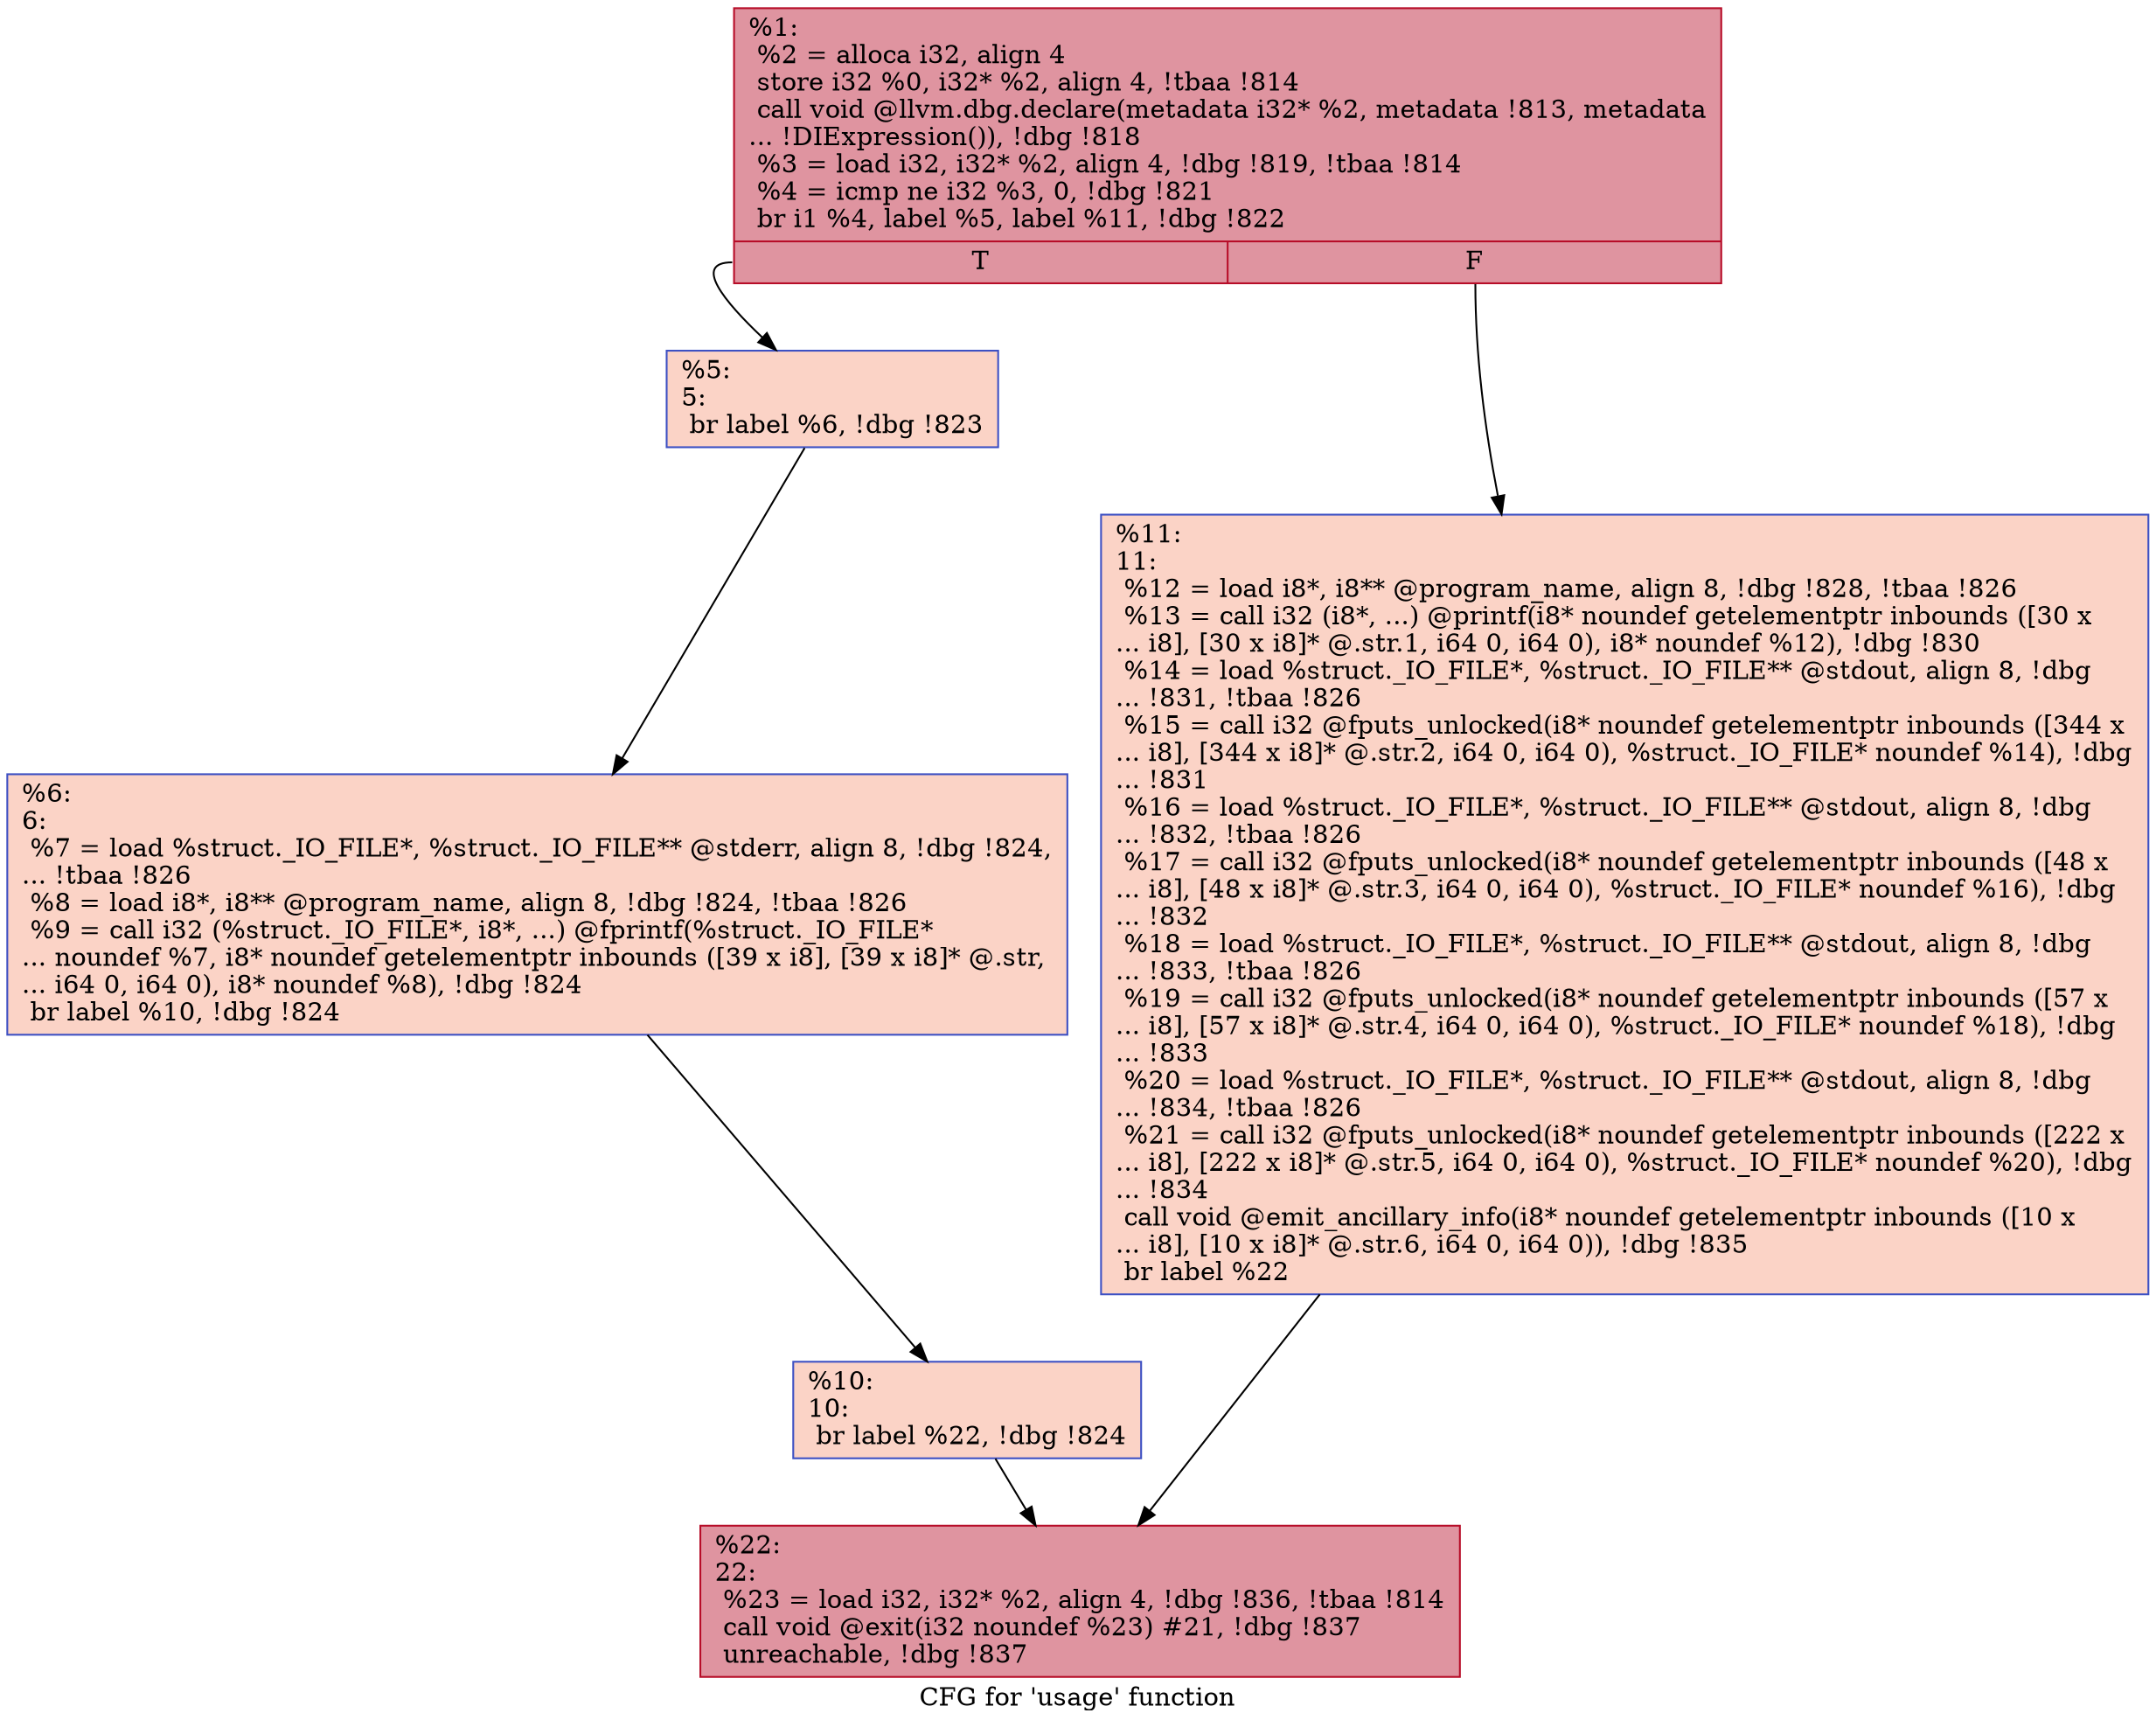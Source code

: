 digraph "CFG for 'usage' function" {
	label="CFG for 'usage' function";

	Node0x2309200 [shape=record,color="#b70d28ff", style=filled, fillcolor="#b70d2870",label="{%1:\l  %2 = alloca i32, align 4\l  store i32 %0, i32* %2, align 4, !tbaa !814\l  call void @llvm.dbg.declare(metadata i32* %2, metadata !813, metadata\l... !DIExpression()), !dbg !818\l  %3 = load i32, i32* %2, align 4, !dbg !819, !tbaa !814\l  %4 = icmp ne i32 %3, 0, !dbg !821\l  br i1 %4, label %5, label %11, !dbg !822\l|{<s0>T|<s1>F}}"];
	Node0x2309200:s0 -> Node0x2313140;
	Node0x2309200:s1 -> Node0x2313230;
	Node0x2313140 [shape=record,color="#3d50c3ff", style=filled, fillcolor="#f59c7d70",label="{%5:\l5:                                                \l  br label %6, !dbg !823\l}"];
	Node0x2313140 -> Node0x2313190;
	Node0x2313190 [shape=record,color="#3d50c3ff", style=filled, fillcolor="#f59c7d70",label="{%6:\l6:                                                \l  %7 = load %struct._IO_FILE*, %struct._IO_FILE** @stderr, align 8, !dbg !824,\l... !tbaa !826\l  %8 = load i8*, i8** @program_name, align 8, !dbg !824, !tbaa !826\l  %9 = call i32 (%struct._IO_FILE*, i8*, ...) @fprintf(%struct._IO_FILE*\l... noundef %7, i8* noundef getelementptr inbounds ([39 x i8], [39 x i8]* @.str,\l... i64 0, i64 0), i8* noundef %8), !dbg !824\l  br label %10, !dbg !824\l}"];
	Node0x2313190 -> Node0x23131e0;
	Node0x23131e0 [shape=record,color="#3d50c3ff", style=filled, fillcolor="#f59c7d70",label="{%10:\l10:                                               \l  br label %22, !dbg !824\l}"];
	Node0x23131e0 -> Node0x2313280;
	Node0x2313230 [shape=record,color="#3d50c3ff", style=filled, fillcolor="#f59c7d70",label="{%11:\l11:                                               \l  %12 = load i8*, i8** @program_name, align 8, !dbg !828, !tbaa !826\l  %13 = call i32 (i8*, ...) @printf(i8* noundef getelementptr inbounds ([30 x\l... i8], [30 x i8]* @.str.1, i64 0, i64 0), i8* noundef %12), !dbg !830\l  %14 = load %struct._IO_FILE*, %struct._IO_FILE** @stdout, align 8, !dbg\l... !831, !tbaa !826\l  %15 = call i32 @fputs_unlocked(i8* noundef getelementptr inbounds ([344 x\l... i8], [344 x i8]* @.str.2, i64 0, i64 0), %struct._IO_FILE* noundef %14), !dbg\l... !831\l  %16 = load %struct._IO_FILE*, %struct._IO_FILE** @stdout, align 8, !dbg\l... !832, !tbaa !826\l  %17 = call i32 @fputs_unlocked(i8* noundef getelementptr inbounds ([48 x\l... i8], [48 x i8]* @.str.3, i64 0, i64 0), %struct._IO_FILE* noundef %16), !dbg\l... !832\l  %18 = load %struct._IO_FILE*, %struct._IO_FILE** @stdout, align 8, !dbg\l... !833, !tbaa !826\l  %19 = call i32 @fputs_unlocked(i8* noundef getelementptr inbounds ([57 x\l... i8], [57 x i8]* @.str.4, i64 0, i64 0), %struct._IO_FILE* noundef %18), !dbg\l... !833\l  %20 = load %struct._IO_FILE*, %struct._IO_FILE** @stdout, align 8, !dbg\l... !834, !tbaa !826\l  %21 = call i32 @fputs_unlocked(i8* noundef getelementptr inbounds ([222 x\l... i8], [222 x i8]* @.str.5, i64 0, i64 0), %struct._IO_FILE* noundef %20), !dbg\l... !834\l  call void @emit_ancillary_info(i8* noundef getelementptr inbounds ([10 x\l... i8], [10 x i8]* @.str.6, i64 0, i64 0)), !dbg !835\l  br label %22\l}"];
	Node0x2313230 -> Node0x2313280;
	Node0x2313280 [shape=record,color="#b70d28ff", style=filled, fillcolor="#b70d2870",label="{%22:\l22:                                               \l  %23 = load i32, i32* %2, align 4, !dbg !836, !tbaa !814\l  call void @exit(i32 noundef %23) #21, !dbg !837\l  unreachable, !dbg !837\l}"];
}
